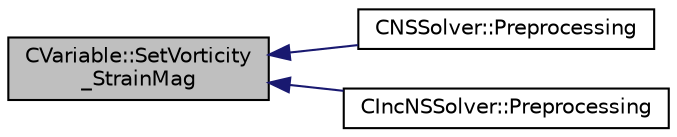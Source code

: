 digraph "CVariable::SetVorticity_StrainMag"
{
  edge [fontname="Helvetica",fontsize="10",labelfontname="Helvetica",labelfontsize="10"];
  node [fontname="Helvetica",fontsize="10",shape=record];
  rankdir="LR";
  Node7093 [label="CVariable::SetVorticity\l_StrainMag",height=0.2,width=0.4,color="black", fillcolor="grey75", style="filled", fontcolor="black"];
  Node7093 -> Node7094 [dir="back",color="midnightblue",fontsize="10",style="solid",fontname="Helvetica"];
  Node7094 [label="CNSSolver::Preprocessing",height=0.2,width=0.4,color="black", fillcolor="white", style="filled",URL="$class_c_n_s_solver.html#a028c83d18cf8520dff2f9628d8a04e4b",tooltip="Restart residual and compute gradients. "];
  Node7093 -> Node7095 [dir="back",color="midnightblue",fontsize="10",style="solid",fontname="Helvetica"];
  Node7095 [label="CIncNSSolver::Preprocessing",height=0.2,width=0.4,color="black", fillcolor="white", style="filled",URL="$class_c_inc_n_s_solver.html#ae84f6e86313acd1da80c505b4eab81e5",tooltip="Restart residual and compute gradients. "];
}
